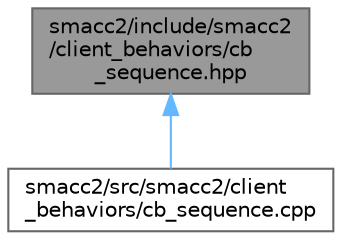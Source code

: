 digraph "smacc2/include/smacc2/client_behaviors/cb_sequence.hpp"
{
 // LATEX_PDF_SIZE
  bgcolor="transparent";
  edge [fontname=Helvetica,fontsize=10,labelfontname=Helvetica,labelfontsize=10];
  node [fontname=Helvetica,fontsize=10,shape=box,height=0.2,width=0.4];
  Node1 [label="smacc2/include/smacc2\l/client_behaviors/cb\l_sequence.hpp",height=0.2,width=0.4,color="gray40", fillcolor="grey60", style="filled", fontcolor="black",tooltip=" "];
  Node1 -> Node2 [dir="back",color="steelblue1",style="solid"];
  Node2 [label="smacc2/src/smacc2/client\l_behaviors/cb_sequence.cpp",height=0.2,width=0.4,color="grey40", fillcolor="white", style="filled",URL="$cb__sequence_8cpp.html",tooltip=" "];
}
